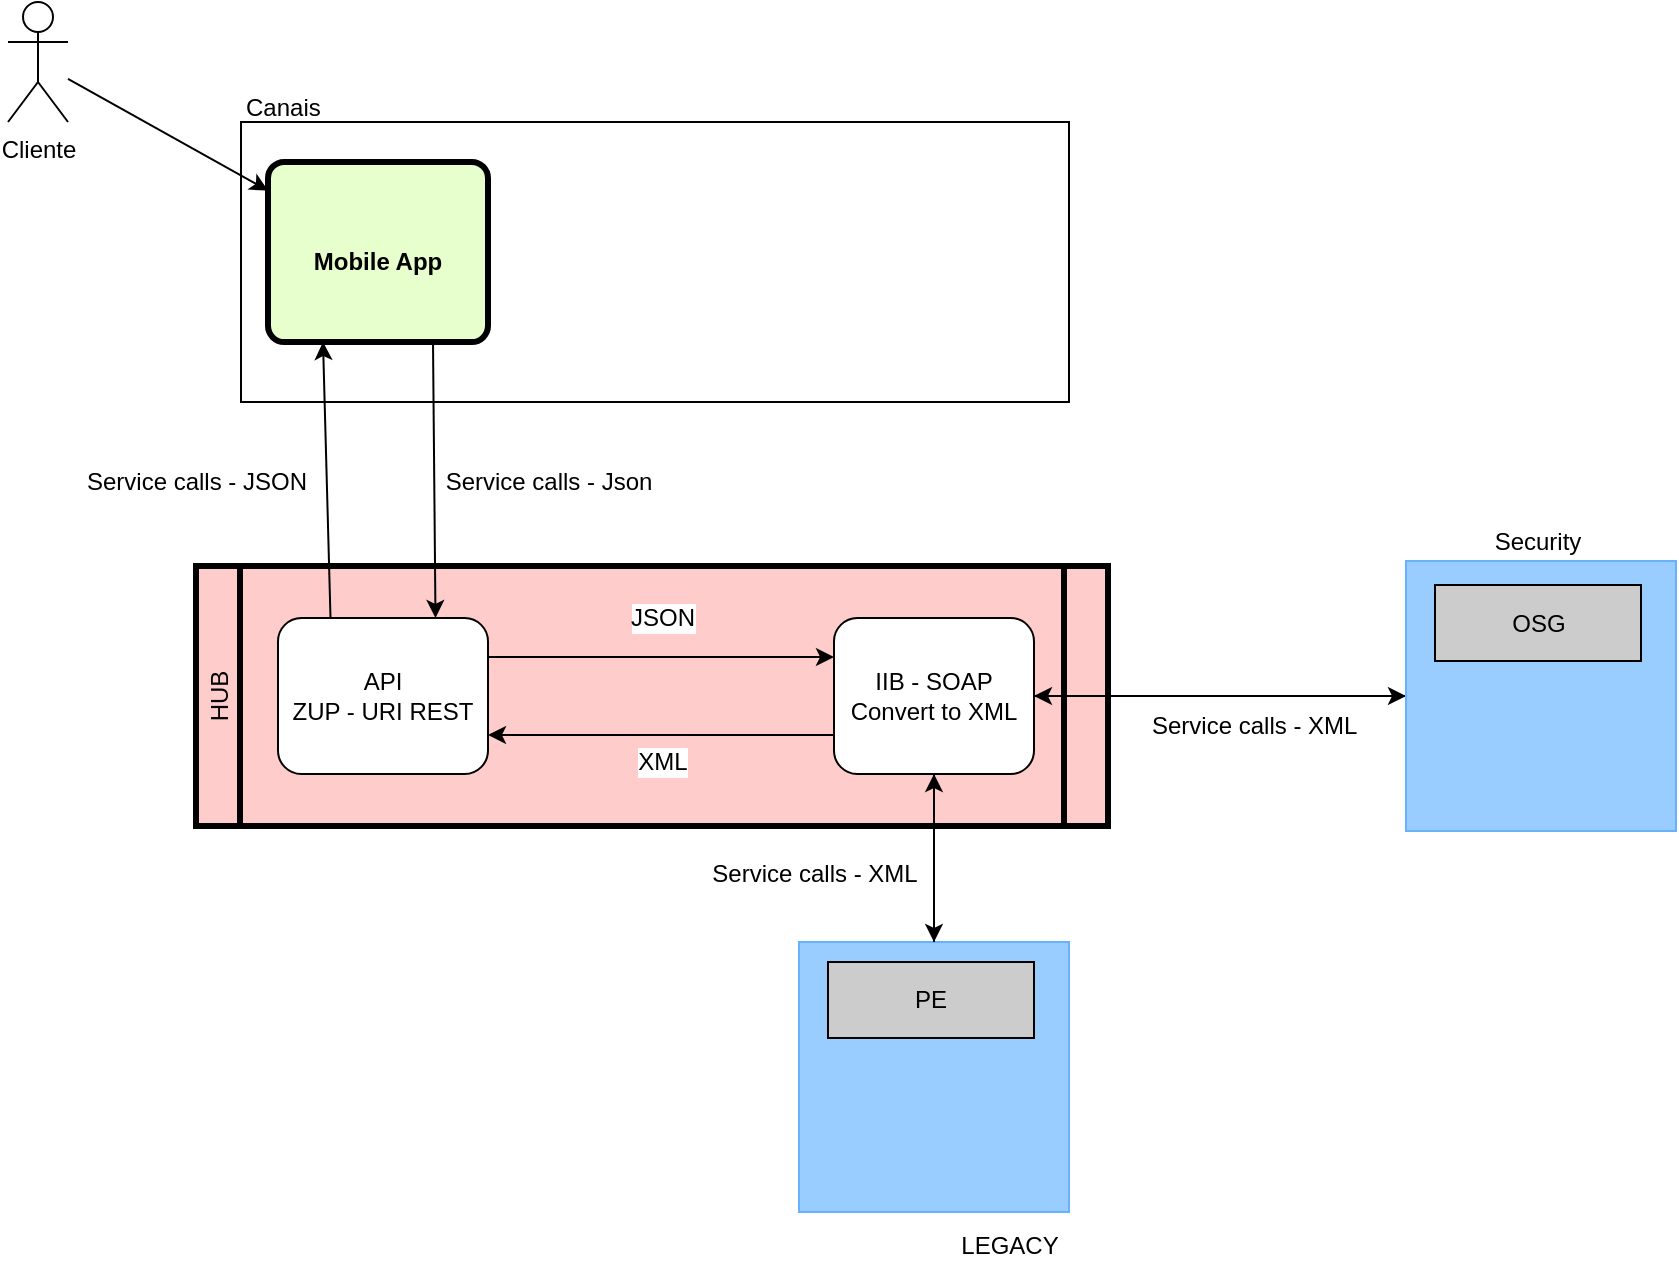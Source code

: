 <mxfile version="10.7.7" type="github"><diagram name="Page-1" id="c7558073-3199-34d8-9f00-42111426c3f3"><mxGraphModel dx="1232" dy="522" grid="1" gridSize="10" guides="1" tooltips="1" connect="1" arrows="1" fold="1" page="1" pageScale="1" pageWidth="826" pageHeight="1169" background="#ffffff" math="0" shadow="0"><root><mxCell id="0"/><mxCell id="1" parent="0"/><mxCell id="IW83ZrrN56BTUERNaFhu-20" value="" style="whiteSpace=wrap;html=1;aspect=fixed;strokeColor=#66B2FF;fillColor=#99CCFF;" vertex="1" parent="1"><mxGeometry x="435.5" y="510" width="135" height="135" as="geometry"/></mxCell><mxCell id="5" value="" style="shape=process;whiteSpace=wrap;align=center;verticalAlign=middle;size=0.048;fontStyle=1;strokeWidth=3;fillColor=#FFCCCC;rotation=0;" parent="1" vertex="1"><mxGeometry x="134" y="322" width="456" height="130" as="geometry"/></mxCell><mxCell id="MFdVvgh9lcLUHrCFGcoe-98" value="" style="rounded=0;whiteSpace=wrap;html=1;" parent="1" vertex="1"><mxGeometry x="156.5" y="100" width="414" height="140" as="geometry"/></mxCell><mxCell id="MFdVvgh9lcLUHrCFGcoe-100" style="edgeStyle=none;rounded=0;orthogonalLoop=1;jettySize=auto;html=1;entryX=0.75;entryY=0;entryDx=0;entryDy=0;exitX=0.75;exitY=1;exitDx=0;exitDy=0;" parent="1" source="2" edge="1" target="IW83ZrrN56BTUERNaFhu-5"><mxGeometry relative="1" as="geometry"><mxPoint x="225" y="280" as="targetPoint"/></mxGeometry></mxCell><mxCell id="IW83ZrrN56BTUERNaFhu-10" value="Service calls - Json" style="text;html=1;resizable=0;points=[];align=center;verticalAlign=middle;labelBackgroundColor=#ffffff;" vertex="1" connectable="0" parent="MFdVvgh9lcLUHrCFGcoe-100"><mxGeometry x="-0.122" y="2" relative="1" as="geometry"><mxPoint x="54.5" y="9" as="offset"/></mxGeometry></mxCell><mxCell id="2" value="&lt;br&gt;&lt;br&gt;&lt;br&gt;Mobile App&lt;br&gt;" style="verticalAlign=middle;align=center;overflow=fill;fontSize=12;fontFamily=Helvetica;html=1;rounded=1;fontStyle=1;strokeWidth=3;fillColor=#E6FFCC;arcSize=9;" parent="1" vertex="1"><mxGeometry x="170" y="120" width="110" height="90" as="geometry"/></mxCell><mxCell id="MFdVvgh9lcLUHrCFGcoe-103" style="edgeStyle=none;rounded=0;orthogonalLoop=1;jettySize=auto;html=1;" parent="1" source="MFdVvgh9lcLUHrCFGcoe-99" target="2" edge="1"><mxGeometry relative="1" as="geometry"/></mxCell><mxCell id="MFdVvgh9lcLUHrCFGcoe-99" value="Cliente" style="shape=umlActor;verticalLabelPosition=bottom;labelBackgroundColor=#ffffff;verticalAlign=top;html=1;outlineConnect=0;" parent="1" vertex="1"><mxGeometry x="40" y="40" width="30" height="60" as="geometry"/></mxCell><mxCell id="MFdVvgh9lcLUHrCFGcoe-104" value="Canais" style="text;html=1;resizable=0;points=[];autosize=1;align=left;verticalAlign=top;spacingTop=-4;" parent="1" vertex="1"><mxGeometry x="156.5" y="83" width="50" height="10" as="geometry"/></mxCell><mxCell id="IW83ZrrN56BTUERNaFhu-11" style="edgeStyle=none;rounded=0;orthogonalLoop=1;jettySize=auto;html=1;exitX=0.25;exitY=0;exitDx=0;exitDy=0;entryX=0.25;entryY=1;entryDx=0;entryDy=0;" edge="1" parent="1" source="IW83ZrrN56BTUERNaFhu-5" target="2"><mxGeometry relative="1" as="geometry"/></mxCell><mxCell id="IW83ZrrN56BTUERNaFhu-15" value="Service calls - JSON" style="text;html=1;resizable=0;points=[];align=center;verticalAlign=middle;labelBackgroundColor=#ffffff;" vertex="1" connectable="0" parent="IW83ZrrN56BTUERNaFhu-11"><mxGeometry x="0.176" y="2" relative="1" as="geometry"><mxPoint x="-63" y="13" as="offset"/></mxGeometry></mxCell><mxCell id="IW83ZrrN56BTUERNaFhu-14" style="edgeStyle=none;rounded=0;orthogonalLoop=1;jettySize=auto;html=1;exitX=1;exitY=0.25;exitDx=0;exitDy=0;entryX=0;entryY=0.25;entryDx=0;entryDy=0;" edge="1" parent="1" source="IW83ZrrN56BTUERNaFhu-5" target="IW83ZrrN56BTUERNaFhu-12"><mxGeometry relative="1" as="geometry"/></mxCell><mxCell id="IW83ZrrN56BTUERNaFhu-19" value="JSON" style="text;html=1;resizable=0;points=[];align=center;verticalAlign=middle;labelBackgroundColor=#ffffff;" vertex="1" connectable="0" parent="IW83ZrrN56BTUERNaFhu-14"><mxGeometry x="-0.563" y="-1" relative="1" as="geometry"><mxPoint x="48.5" y="-21" as="offset"/></mxGeometry></mxCell><mxCell id="IW83ZrrN56BTUERNaFhu-5" value="&lt;span&gt;API &lt;br&gt;ZUP - URI REST&lt;/span&gt;" style="rounded=1;whiteSpace=wrap;html=1;" vertex="1" parent="1"><mxGeometry x="175" y="348" width="105" height="78" as="geometry"/></mxCell><mxCell id="IW83ZrrN56BTUERNaFhu-9" value="&lt;span&gt;HUB&lt;/span&gt;" style="text;html=1;strokeColor=none;fillColor=none;align=center;verticalAlign=middle;whiteSpace=wrap;rounded=0;rotation=-90;" vertex="1" parent="1"><mxGeometry x="126" y="377" width="40" height="20" as="geometry"/></mxCell><mxCell id="IW83ZrrN56BTUERNaFhu-13" style="edgeStyle=none;rounded=0;orthogonalLoop=1;jettySize=auto;html=1;entryX=1;entryY=0.75;entryDx=0;entryDy=0;exitX=0;exitY=0.75;exitDx=0;exitDy=0;" edge="1" parent="1" source="IW83ZrrN56BTUERNaFhu-12" target="IW83ZrrN56BTUERNaFhu-5"><mxGeometry relative="1" as="geometry"/></mxCell><mxCell id="IW83ZrrN56BTUERNaFhu-17" value="XML" style="text;html=1;resizable=0;points=[];align=center;verticalAlign=middle;labelBackgroundColor=#ffffff;" vertex="1" connectable="0" parent="IW83ZrrN56BTUERNaFhu-13"><mxGeometry x="-0.269" y="3" relative="1" as="geometry"><mxPoint x="-23.5" y="10" as="offset"/></mxGeometry></mxCell><mxCell id="IW83ZrrN56BTUERNaFhu-32" style="edgeStyle=none;rounded=0;orthogonalLoop=1;jettySize=auto;html=1;" edge="1" parent="1" source="IW83ZrrN56BTUERNaFhu-12" target="IW83ZrrN56BTUERNaFhu-30"><mxGeometry relative="1" as="geometry"/></mxCell><mxCell id="IW83ZrrN56BTUERNaFhu-12" value="IIB - SOAP&lt;br&gt;Convert to XML&lt;br&gt;" style="rounded=1;whiteSpace=wrap;html=1;" vertex="1" parent="1"><mxGeometry x="453" y="348" width="100" height="78" as="geometry"/></mxCell><mxCell id="IW83ZrrN56BTUERNaFhu-21" value="LEGACY" style="text;html=1;strokeColor=none;fillColor=none;align=center;verticalAlign=middle;whiteSpace=wrap;rounded=0;" vertex="1" parent="1"><mxGeometry x="521" y="652" width="40" height="20" as="geometry"/></mxCell><mxCell id="IW83ZrrN56BTUERNaFhu-22" value="PE" style="rounded=0;whiteSpace=wrap;html=1;fillColor=#CCCCCC;strokeColor=#000000;shadow=0;" vertex="1" parent="1"><mxGeometry x="450" y="520" width="103" height="38" as="geometry"/></mxCell><mxCell id="IW83ZrrN56BTUERNaFhu-29" style="edgeStyle=none;rounded=0;orthogonalLoop=1;jettySize=auto;html=1;exitX=1;exitY=0.5;exitDx=0;exitDy=0;" edge="1" parent="1" source="IW83ZrrN56BTUERNaFhu-20" target="IW83ZrrN56BTUERNaFhu-20"><mxGeometry relative="1" as="geometry"/></mxCell><mxCell id="IW83ZrrN56BTUERNaFhu-34" style="edgeStyle=none;rounded=0;orthogonalLoop=1;jettySize=auto;html=1;" edge="1" parent="1" source="IW83ZrrN56BTUERNaFhu-30" target="IW83ZrrN56BTUERNaFhu-12"><mxGeometry relative="1" as="geometry"/></mxCell><mxCell id="IW83ZrrN56BTUERNaFhu-30" value="" style="whiteSpace=wrap;html=1;aspect=fixed;strokeColor=#66B2FF;fillColor=#99CCFF;" vertex="1" parent="1"><mxGeometry x="739" y="319.5" width="135" height="135" as="geometry"/></mxCell><mxCell id="IW83ZrrN56BTUERNaFhu-31" value="OSG" style="rounded=0;whiteSpace=wrap;html=1;fillColor=#CCCCCC;strokeColor=#000000;shadow=0;" vertex="1" parent="1"><mxGeometry x="753.5" y="331.5" width="103" height="38" as="geometry"/></mxCell><mxCell id="IW83ZrrN56BTUERNaFhu-33" value="Security" style="text;html=1;strokeColor=none;fillColor=none;align=center;verticalAlign=middle;whiteSpace=wrap;rounded=0;" vertex="1" parent="1"><mxGeometry x="785" y="299.5" width="40" height="20" as="geometry"/></mxCell><mxCell id="IW83ZrrN56BTUERNaFhu-23" style="edgeStyle=none;rounded=0;orthogonalLoop=1;jettySize=auto;html=1;entryX=0.5;entryY=0;entryDx=0;entryDy=0;" edge="1" parent="1" source="IW83ZrrN56BTUERNaFhu-12" target="IW83ZrrN56BTUERNaFhu-20"><mxGeometry relative="1" as="geometry"/></mxCell><mxCell id="IW83ZrrN56BTUERNaFhu-27" value="Service calls - XML" style="text;html=1;resizable=0;points=[];align=center;verticalAlign=middle;labelBackgroundColor=#ffffff;" vertex="1" connectable="0" parent="IW83ZrrN56BTUERNaFhu-23"><mxGeometry x="0.341" y="2" relative="1" as="geometry"><mxPoint x="-62" y="-7" as="offset"/></mxGeometry></mxCell><mxCell id="IW83ZrrN56BTUERNaFhu-35" style="edgeStyle=none;rounded=0;orthogonalLoop=1;jettySize=auto;html=1;" edge="1" parent="1" source="IW83ZrrN56BTUERNaFhu-20" target="IW83ZrrN56BTUERNaFhu-12"><mxGeometry relative="1" as="geometry"/></mxCell><mxCell id="IW83ZrrN56BTUERNaFhu-39" value="Service calls - XML" style="text;html=1;" vertex="1" parent="1"><mxGeometry x="610" y="387.5" width="130" height="30" as="geometry"/></mxCell></root></mxGraphModel></diagram></mxfile>